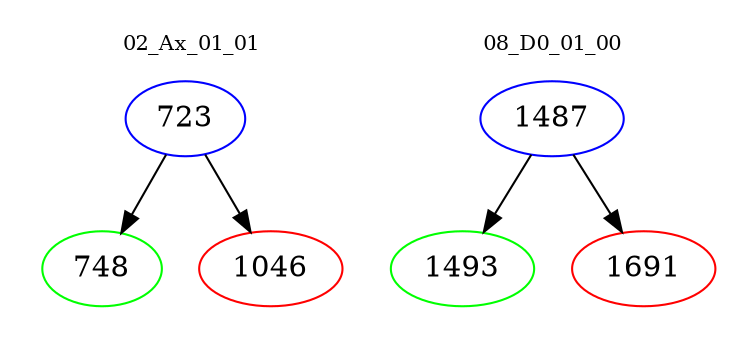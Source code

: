 digraph{
subgraph cluster_0 {
color = white
label = "02_Ax_01_01";
fontsize=10;
T0_723 [label="723", color="blue"]
T0_723 -> T0_748 [color="black"]
T0_748 [label="748", color="green"]
T0_723 -> T0_1046 [color="black"]
T0_1046 [label="1046", color="red"]
}
subgraph cluster_1 {
color = white
label = "08_D0_01_00";
fontsize=10;
T1_1487 [label="1487", color="blue"]
T1_1487 -> T1_1493 [color="black"]
T1_1493 [label="1493", color="green"]
T1_1487 -> T1_1691 [color="black"]
T1_1691 [label="1691", color="red"]
}
}
